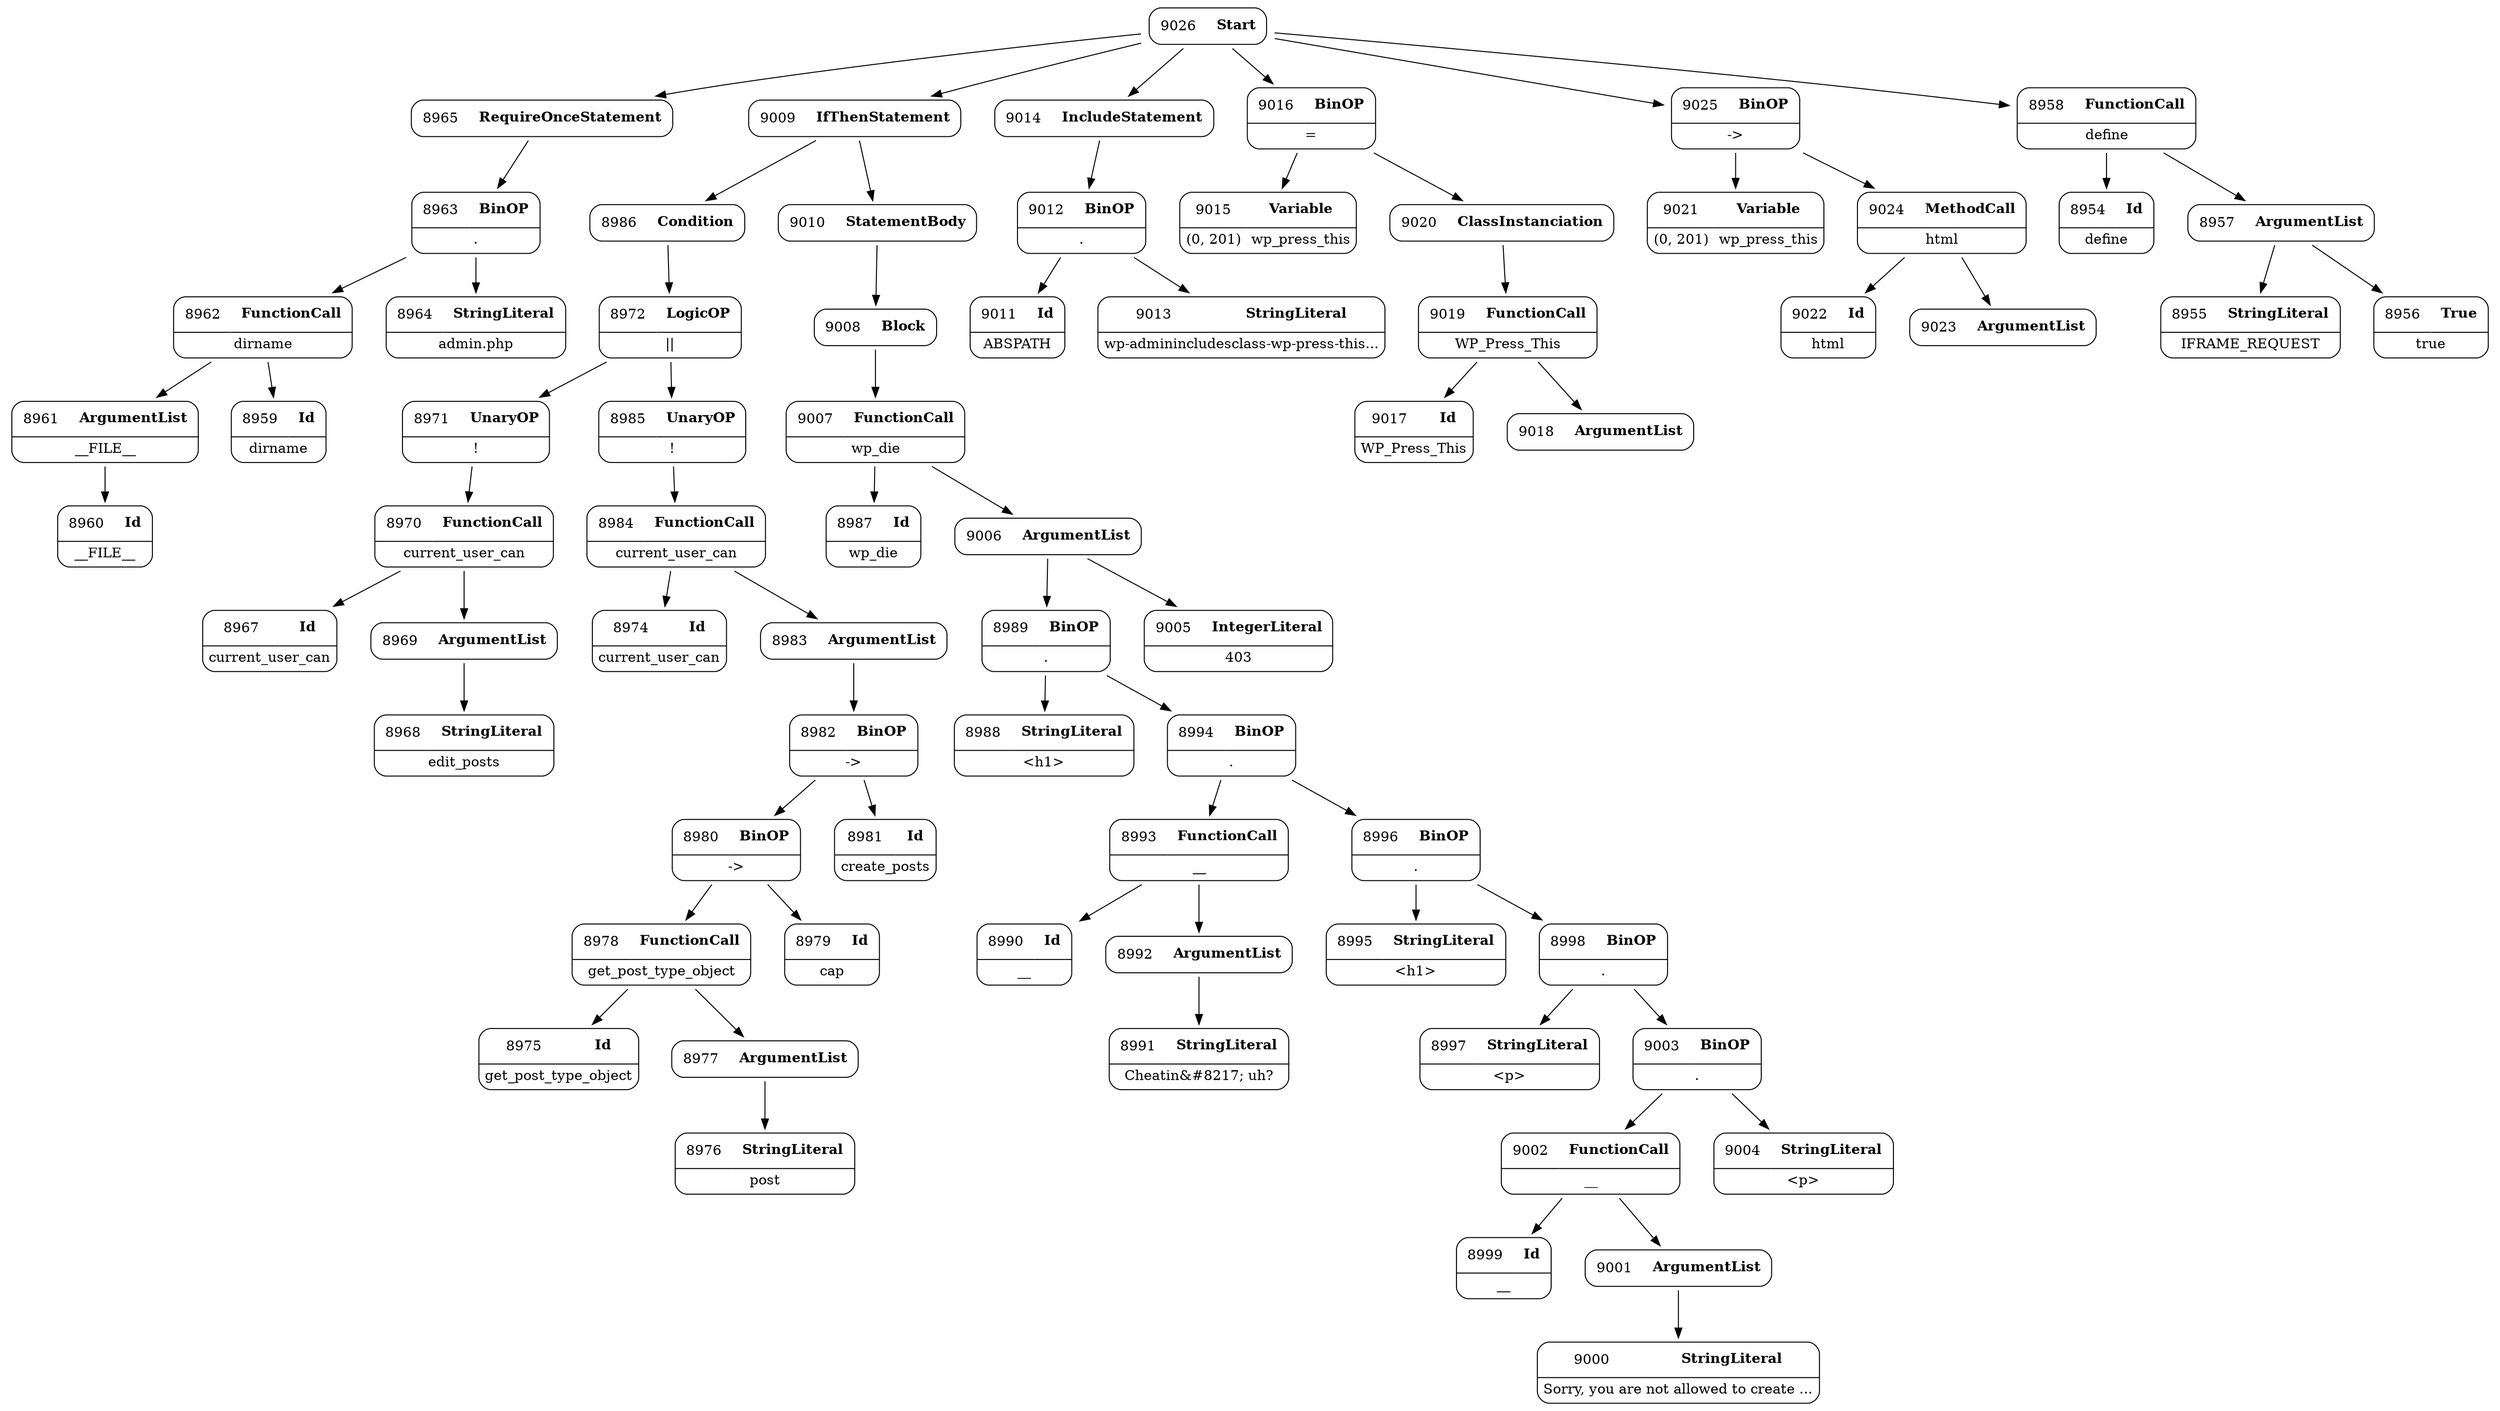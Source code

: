 digraph ast {
node [shape=none];
8960 [label=<<TABLE border='1' cellspacing='0' cellpadding='10' style='rounded' ><TR><TD border='0'>8960</TD><TD border='0'><B>Id</B></TD></TR><HR/><TR><TD border='0' cellpadding='5' colspan='2'>__FILE__</TD></TR></TABLE>>];
8961 [label=<<TABLE border='1' cellspacing='0' cellpadding='10' style='rounded' ><TR><TD border='0'>8961</TD><TD border='0'><B>ArgumentList</B></TD></TR><HR/><TR><TD border='0' cellpadding='5' colspan='2'>__FILE__</TD></TR></TABLE>>];
8961 -> 8960 [weight=2];
8962 [label=<<TABLE border='1' cellspacing='0' cellpadding='10' style='rounded' ><TR><TD border='0'>8962</TD><TD border='0'><B>FunctionCall</B></TD></TR><HR/><TR><TD border='0' cellpadding='5' colspan='2'>dirname</TD></TR></TABLE>>];
8962 -> 8959 [weight=2];
8962 -> 8961 [weight=2];
8963 [label=<<TABLE border='1' cellspacing='0' cellpadding='10' style='rounded' ><TR><TD border='0'>8963</TD><TD border='0'><B>BinOP</B></TD></TR><HR/><TR><TD border='0' cellpadding='5' colspan='2'>.</TD></TR></TABLE>>];
8963 -> 8962 [weight=2];
8963 -> 8964 [weight=2];
8964 [label=<<TABLE border='1' cellspacing='0' cellpadding='10' style='rounded' ><TR><TD border='0'>8964</TD><TD border='0'><B>StringLiteral</B></TD></TR><HR/><TR><TD border='0' cellpadding='5' colspan='2'>admin.php</TD></TR></TABLE>>];
8965 [label=<<TABLE border='1' cellspacing='0' cellpadding='10' style='rounded' ><TR><TD border='0'>8965</TD><TD border='0'><B>RequireOnceStatement</B></TD></TR></TABLE>>];
8965 -> 8963 [weight=2];
8967 [label=<<TABLE border='1' cellspacing='0' cellpadding='10' style='rounded' ><TR><TD border='0'>8967</TD><TD border='0'><B>Id</B></TD></TR><HR/><TR><TD border='0' cellpadding='5' colspan='2'>current_user_can</TD></TR></TABLE>>];
8968 [label=<<TABLE border='1' cellspacing='0' cellpadding='10' style='rounded' ><TR><TD border='0'>8968</TD><TD border='0'><B>StringLiteral</B></TD></TR><HR/><TR><TD border='0' cellpadding='5' colspan='2'>edit_posts</TD></TR></TABLE>>];
8969 [label=<<TABLE border='1' cellspacing='0' cellpadding='10' style='rounded' ><TR><TD border='0'>8969</TD><TD border='0'><B>ArgumentList</B></TD></TR></TABLE>>];
8969 -> 8968 [weight=2];
8970 [label=<<TABLE border='1' cellspacing='0' cellpadding='10' style='rounded' ><TR><TD border='0'>8970</TD><TD border='0'><B>FunctionCall</B></TD></TR><HR/><TR><TD border='0' cellpadding='5' colspan='2'>current_user_can</TD></TR></TABLE>>];
8970 -> 8967 [weight=2];
8970 -> 8969 [weight=2];
8971 [label=<<TABLE border='1' cellspacing='0' cellpadding='10' style='rounded' ><TR><TD border='0'>8971</TD><TD border='0'><B>UnaryOP</B></TD></TR><HR/><TR><TD border='0' cellpadding='5' colspan='2'>!</TD></TR></TABLE>>];
8971 -> 8970 [weight=2];
8972 [label=<<TABLE border='1' cellspacing='0' cellpadding='10' style='rounded' ><TR><TD border='0'>8972</TD><TD border='0'><B>LogicOP</B></TD></TR><HR/><TR><TD border='0' cellpadding='5' colspan='2'>||</TD></TR></TABLE>>];
8972 -> 8971 [weight=2];
8972 -> 8985 [weight=2];
8974 [label=<<TABLE border='1' cellspacing='0' cellpadding='10' style='rounded' ><TR><TD border='0'>8974</TD><TD border='0'><B>Id</B></TD></TR><HR/><TR><TD border='0' cellpadding='5' colspan='2'>current_user_can</TD></TR></TABLE>>];
8975 [label=<<TABLE border='1' cellspacing='0' cellpadding='10' style='rounded' ><TR><TD border='0'>8975</TD><TD border='0'><B>Id</B></TD></TR><HR/><TR><TD border='0' cellpadding='5' colspan='2'>get_post_type_object</TD></TR></TABLE>>];
8976 [label=<<TABLE border='1' cellspacing='0' cellpadding='10' style='rounded' ><TR><TD border='0'>8976</TD><TD border='0'><B>StringLiteral</B></TD></TR><HR/><TR><TD border='0' cellpadding='5' colspan='2'>post</TD></TR></TABLE>>];
8977 [label=<<TABLE border='1' cellspacing='0' cellpadding='10' style='rounded' ><TR><TD border='0'>8977</TD><TD border='0'><B>ArgumentList</B></TD></TR></TABLE>>];
8977 -> 8976 [weight=2];
8978 [label=<<TABLE border='1' cellspacing='0' cellpadding='10' style='rounded' ><TR><TD border='0'>8978</TD><TD border='0'><B>FunctionCall</B></TD></TR><HR/><TR><TD border='0' cellpadding='5' colspan='2'>get_post_type_object</TD></TR></TABLE>>];
8978 -> 8975 [weight=2];
8978 -> 8977 [weight=2];
8979 [label=<<TABLE border='1' cellspacing='0' cellpadding='10' style='rounded' ><TR><TD border='0'>8979</TD><TD border='0'><B>Id</B></TD></TR><HR/><TR><TD border='0' cellpadding='5' colspan='2'>cap</TD></TR></TABLE>>];
8980 [label=<<TABLE border='1' cellspacing='0' cellpadding='10' style='rounded' ><TR><TD border='0'>8980</TD><TD border='0'><B>BinOP</B></TD></TR><HR/><TR><TD border='0' cellpadding='5' colspan='2'>-&gt;</TD></TR></TABLE>>];
8980 -> 8978 [weight=2];
8980 -> 8979 [weight=2];
8981 [label=<<TABLE border='1' cellspacing='0' cellpadding='10' style='rounded' ><TR><TD border='0'>8981</TD><TD border='0'><B>Id</B></TD></TR><HR/><TR><TD border='0' cellpadding='5' colspan='2'>create_posts</TD></TR></TABLE>>];
8982 [label=<<TABLE border='1' cellspacing='0' cellpadding='10' style='rounded' ><TR><TD border='0'>8982</TD><TD border='0'><B>BinOP</B></TD></TR><HR/><TR><TD border='0' cellpadding='5' colspan='2'>-&gt;</TD></TR></TABLE>>];
8982 -> 8980 [weight=2];
8982 -> 8981 [weight=2];
8983 [label=<<TABLE border='1' cellspacing='0' cellpadding='10' style='rounded' ><TR><TD border='0'>8983</TD><TD border='0'><B>ArgumentList</B></TD></TR></TABLE>>];
8983 -> 8982 [weight=2];
8984 [label=<<TABLE border='1' cellspacing='0' cellpadding='10' style='rounded' ><TR><TD border='0'>8984</TD><TD border='0'><B>FunctionCall</B></TD></TR><HR/><TR><TD border='0' cellpadding='5' colspan='2'>current_user_can</TD></TR></TABLE>>];
8984 -> 8974 [weight=2];
8984 -> 8983 [weight=2];
8985 [label=<<TABLE border='1' cellspacing='0' cellpadding='10' style='rounded' ><TR><TD border='0'>8985</TD><TD border='0'><B>UnaryOP</B></TD></TR><HR/><TR><TD border='0' cellpadding='5' colspan='2'>!</TD></TR></TABLE>>];
8985 -> 8984 [weight=2];
8986 [label=<<TABLE border='1' cellspacing='0' cellpadding='10' style='rounded' ><TR><TD border='0'>8986</TD><TD border='0'><B>Condition</B></TD></TR></TABLE>>];
8986 -> 8972 [weight=2];
8987 [label=<<TABLE border='1' cellspacing='0' cellpadding='10' style='rounded' ><TR><TD border='0'>8987</TD><TD border='0'><B>Id</B></TD></TR><HR/><TR><TD border='0' cellpadding='5' colspan='2'>wp_die</TD></TR></TABLE>>];
8988 [label=<<TABLE border='1' cellspacing='0' cellpadding='10' style='rounded' ><TR><TD border='0'>8988</TD><TD border='0'><B>StringLiteral</B></TD></TR><HR/><TR><TD border='0' cellpadding='5' colspan='2'>&lt;h1&gt;</TD></TR></TABLE>>];
8989 [label=<<TABLE border='1' cellspacing='0' cellpadding='10' style='rounded' ><TR><TD border='0'>8989</TD><TD border='0'><B>BinOP</B></TD></TR><HR/><TR><TD border='0' cellpadding='5' colspan='2'>.</TD></TR></TABLE>>];
8989 -> 8988 [weight=2];
8989 -> 8994 [weight=2];
8990 [label=<<TABLE border='1' cellspacing='0' cellpadding='10' style='rounded' ><TR><TD border='0'>8990</TD><TD border='0'><B>Id</B></TD></TR><HR/><TR><TD border='0' cellpadding='5' colspan='2'>__</TD></TR></TABLE>>];
8991 [label=<<TABLE border='1' cellspacing='0' cellpadding='10' style='rounded' ><TR><TD border='0'>8991</TD><TD border='0'><B>StringLiteral</B></TD></TR><HR/><TR><TD border='0' cellpadding='5' colspan='2'>Cheatin&amp;#8217; uh?</TD></TR></TABLE>>];
8992 [label=<<TABLE border='1' cellspacing='0' cellpadding='10' style='rounded' ><TR><TD border='0'>8992</TD><TD border='0'><B>ArgumentList</B></TD></TR></TABLE>>];
8992 -> 8991 [weight=2];
8993 [label=<<TABLE border='1' cellspacing='0' cellpadding='10' style='rounded' ><TR><TD border='0'>8993</TD><TD border='0'><B>FunctionCall</B></TD></TR><HR/><TR><TD border='0' cellpadding='5' colspan='2'>__</TD></TR></TABLE>>];
8993 -> 8990 [weight=2];
8993 -> 8992 [weight=2];
8994 [label=<<TABLE border='1' cellspacing='0' cellpadding='10' style='rounded' ><TR><TD border='0'>8994</TD><TD border='0'><B>BinOP</B></TD></TR><HR/><TR><TD border='0' cellpadding='5' colspan='2'>.</TD></TR></TABLE>>];
8994 -> 8993 [weight=2];
8994 -> 8996 [weight=2];
8995 [label=<<TABLE border='1' cellspacing='0' cellpadding='10' style='rounded' ><TR><TD border='0'>8995</TD><TD border='0'><B>StringLiteral</B></TD></TR><HR/><TR><TD border='0' cellpadding='5' colspan='2'>&lt;h1&gt;</TD></TR></TABLE>>];
8996 [label=<<TABLE border='1' cellspacing='0' cellpadding='10' style='rounded' ><TR><TD border='0'>8996</TD><TD border='0'><B>BinOP</B></TD></TR><HR/><TR><TD border='0' cellpadding='5' colspan='2'>.</TD></TR></TABLE>>];
8996 -> 8995 [weight=2];
8996 -> 8998 [weight=2];
8997 [label=<<TABLE border='1' cellspacing='0' cellpadding='10' style='rounded' ><TR><TD border='0'>8997</TD><TD border='0'><B>StringLiteral</B></TD></TR><HR/><TR><TD border='0' cellpadding='5' colspan='2'>&lt;p&gt;</TD></TR></TABLE>>];
8998 [label=<<TABLE border='1' cellspacing='0' cellpadding='10' style='rounded' ><TR><TD border='0'>8998</TD><TD border='0'><B>BinOP</B></TD></TR><HR/><TR><TD border='0' cellpadding='5' colspan='2'>.</TD></TR></TABLE>>];
8998 -> 8997 [weight=2];
8998 -> 9003 [weight=2];
8999 [label=<<TABLE border='1' cellspacing='0' cellpadding='10' style='rounded' ><TR><TD border='0'>8999</TD><TD border='0'><B>Id</B></TD></TR><HR/><TR><TD border='0' cellpadding='5' colspan='2'>__</TD></TR></TABLE>>];
9000 [label=<<TABLE border='1' cellspacing='0' cellpadding='10' style='rounded' ><TR><TD border='0'>9000</TD><TD border='0'><B>StringLiteral</B></TD></TR><HR/><TR><TD border='0' cellpadding='5' colspan='2'>Sorry, you are not allowed to create ...</TD></TR></TABLE>>];
9001 [label=<<TABLE border='1' cellspacing='0' cellpadding='10' style='rounded' ><TR><TD border='0'>9001</TD><TD border='0'><B>ArgumentList</B></TD></TR></TABLE>>];
9001 -> 9000 [weight=2];
9002 [label=<<TABLE border='1' cellspacing='0' cellpadding='10' style='rounded' ><TR><TD border='0'>9002</TD><TD border='0'><B>FunctionCall</B></TD></TR><HR/><TR><TD border='0' cellpadding='5' colspan='2'>__</TD></TR></TABLE>>];
9002 -> 8999 [weight=2];
9002 -> 9001 [weight=2];
9003 [label=<<TABLE border='1' cellspacing='0' cellpadding='10' style='rounded' ><TR><TD border='0'>9003</TD><TD border='0'><B>BinOP</B></TD></TR><HR/><TR><TD border='0' cellpadding='5' colspan='2'>.</TD></TR></TABLE>>];
9003 -> 9002 [weight=2];
9003 -> 9004 [weight=2];
9004 [label=<<TABLE border='1' cellspacing='0' cellpadding='10' style='rounded' ><TR><TD border='0'>9004</TD><TD border='0'><B>StringLiteral</B></TD></TR><HR/><TR><TD border='0' cellpadding='5' colspan='2'>&lt;p&gt;</TD></TR></TABLE>>];
9005 [label=<<TABLE border='1' cellspacing='0' cellpadding='10' style='rounded' ><TR><TD border='0'>9005</TD><TD border='0'><B>IntegerLiteral</B></TD></TR><HR/><TR><TD border='0' cellpadding='5' colspan='2'>403</TD></TR></TABLE>>];
9006 [label=<<TABLE border='1' cellspacing='0' cellpadding='10' style='rounded' ><TR><TD border='0'>9006</TD><TD border='0'><B>ArgumentList</B></TD></TR></TABLE>>];
9006 -> 8989 [weight=2];
9006 -> 9005 [weight=2];
9007 [label=<<TABLE border='1' cellspacing='0' cellpadding='10' style='rounded' ><TR><TD border='0'>9007</TD><TD border='0'><B>FunctionCall</B></TD></TR><HR/><TR><TD border='0' cellpadding='5' colspan='2'>wp_die</TD></TR></TABLE>>];
9007 -> 8987 [weight=2];
9007 -> 9006 [weight=2];
9008 [label=<<TABLE border='1' cellspacing='0' cellpadding='10' style='rounded' ><TR><TD border='0'>9008</TD><TD border='0'><B>Block</B></TD></TR></TABLE>>];
9008 -> 9007 [weight=2];
9009 [label=<<TABLE border='1' cellspacing='0' cellpadding='10' style='rounded' ><TR><TD border='0'>9009</TD><TD border='0'><B>IfThenStatement</B></TD></TR></TABLE>>];
9009 -> 8986 [weight=2];
9009 -> 9010 [weight=2];
9010 [label=<<TABLE border='1' cellspacing='0' cellpadding='10' style='rounded' ><TR><TD border='0'>9010</TD><TD border='0'><B>StatementBody</B></TD></TR></TABLE>>];
9010 -> 9008 [weight=2];
9011 [label=<<TABLE border='1' cellspacing='0' cellpadding='10' style='rounded' ><TR><TD border='0'>9011</TD><TD border='0'><B>Id</B></TD></TR><HR/><TR><TD border='0' cellpadding='5' colspan='2'>ABSPATH</TD></TR></TABLE>>];
9012 [label=<<TABLE border='1' cellspacing='0' cellpadding='10' style='rounded' ><TR><TD border='0'>9012</TD><TD border='0'><B>BinOP</B></TD></TR><HR/><TR><TD border='0' cellpadding='5' colspan='2'>.</TD></TR></TABLE>>];
9012 -> 9011 [weight=2];
9012 -> 9013 [weight=2];
9013 [label=<<TABLE border='1' cellspacing='0' cellpadding='10' style='rounded' ><TR><TD border='0'>9013</TD><TD border='0'><B>StringLiteral</B></TD></TR><HR/><TR><TD border='0' cellpadding='5' colspan='2'>wp-adminincludesclass-wp-press-this...</TD></TR></TABLE>>];
9014 [label=<<TABLE border='1' cellspacing='0' cellpadding='10' style='rounded' ><TR><TD border='0'>9014</TD><TD border='0'><B>IncludeStatement</B></TD></TR></TABLE>>];
9014 -> 9012 [weight=2];
9015 [label=<<TABLE border='1' cellspacing='0' cellpadding='10' style='rounded' ><TR><TD border='0'>9015</TD><TD border='0'><B>Variable</B></TD></TR><HR/><TR><TD border='0' cellpadding='5'>(0, 201)</TD><TD border='0' cellpadding='5'>wp_press_this</TD></TR></TABLE>>];
9016 [label=<<TABLE border='1' cellspacing='0' cellpadding='10' style='rounded' ><TR><TD border='0'>9016</TD><TD border='0'><B>BinOP</B></TD></TR><HR/><TR><TD border='0' cellpadding='5' colspan='2'>=</TD></TR></TABLE>>];
9016 -> 9015 [weight=2];
9016 -> 9020 [weight=2];
9017 [label=<<TABLE border='1' cellspacing='0' cellpadding='10' style='rounded' ><TR><TD border='0'>9017</TD><TD border='0'><B>Id</B></TD></TR><HR/><TR><TD border='0' cellpadding='5' colspan='2'>WP_Press_This</TD></TR></TABLE>>];
9018 [label=<<TABLE border='1' cellspacing='0' cellpadding='10' style='rounded' ><TR><TD border='0'>9018</TD><TD border='0'><B>ArgumentList</B></TD></TR></TABLE>>];
9019 [label=<<TABLE border='1' cellspacing='0' cellpadding='10' style='rounded' ><TR><TD border='0'>9019</TD><TD border='0'><B>FunctionCall</B></TD></TR><HR/><TR><TD border='0' cellpadding='5' colspan='2'>WP_Press_This</TD></TR></TABLE>>];
9019 -> 9017 [weight=2];
9019 -> 9018 [weight=2];
9020 [label=<<TABLE border='1' cellspacing='0' cellpadding='10' style='rounded' ><TR><TD border='0'>9020</TD><TD border='0'><B>ClassInstanciation</B></TD></TR></TABLE>>];
9020 -> 9019 [weight=2];
9021 [label=<<TABLE border='1' cellspacing='0' cellpadding='10' style='rounded' ><TR><TD border='0'>9021</TD><TD border='0'><B>Variable</B></TD></TR><HR/><TR><TD border='0' cellpadding='5'>(0, 201)</TD><TD border='0' cellpadding='5'>wp_press_this</TD></TR></TABLE>>];
9022 [label=<<TABLE border='1' cellspacing='0' cellpadding='10' style='rounded' ><TR><TD border='0'>9022</TD><TD border='0'><B>Id</B></TD></TR><HR/><TR><TD border='0' cellpadding='5' colspan='2'>html</TD></TR></TABLE>>];
9023 [label=<<TABLE border='1' cellspacing='0' cellpadding='10' style='rounded' ><TR><TD border='0'>9023</TD><TD border='0'><B>ArgumentList</B></TD></TR></TABLE>>];
9024 [label=<<TABLE border='1' cellspacing='0' cellpadding='10' style='rounded' ><TR><TD border='0'>9024</TD><TD border='0'><B>MethodCall</B></TD></TR><HR/><TR><TD border='0' cellpadding='5' colspan='2'>html</TD></TR></TABLE>>];
9024 -> 9022 [weight=2];
9024 -> 9023 [weight=2];
9025 [label=<<TABLE border='1' cellspacing='0' cellpadding='10' style='rounded' ><TR><TD border='0'>9025</TD><TD border='0'><B>BinOP</B></TD></TR><HR/><TR><TD border='0' cellpadding='5' colspan='2'>-&gt;</TD></TR></TABLE>>];
9025 -> 9021 [weight=2];
9025 -> 9024 [weight=2];
9026 [label=<<TABLE border='1' cellspacing='0' cellpadding='10' style='rounded' ><TR><TD border='0'>9026</TD><TD border='0'><B>Start</B></TD></TR></TABLE>>];
9026 -> 8958 [weight=2];
9026 -> 8965 [weight=2];
9026 -> 9009 [weight=2];
9026 -> 9014 [weight=2];
9026 -> 9016 [weight=2];
9026 -> 9025 [weight=2];
8954 [label=<<TABLE border='1' cellspacing='0' cellpadding='10' style='rounded' ><TR><TD border='0'>8954</TD><TD border='0'><B>Id</B></TD></TR><HR/><TR><TD border='0' cellpadding='5' colspan='2'>define</TD></TR></TABLE>>];
8955 [label=<<TABLE border='1' cellspacing='0' cellpadding='10' style='rounded' ><TR><TD border='0'>8955</TD><TD border='0'><B>StringLiteral</B></TD></TR><HR/><TR><TD border='0' cellpadding='5' colspan='2'>IFRAME_REQUEST</TD></TR></TABLE>>];
8956 [label=<<TABLE border='1' cellspacing='0' cellpadding='10' style='rounded' ><TR><TD border='0'>8956</TD><TD border='0'><B>True</B></TD></TR><HR/><TR><TD border='0' cellpadding='5' colspan='2'>true</TD></TR></TABLE>>];
8957 [label=<<TABLE border='1' cellspacing='0' cellpadding='10' style='rounded' ><TR><TD border='0'>8957</TD><TD border='0'><B>ArgumentList</B></TD></TR></TABLE>>];
8957 -> 8955 [weight=2];
8957 -> 8956 [weight=2];
8958 [label=<<TABLE border='1' cellspacing='0' cellpadding='10' style='rounded' ><TR><TD border='0'>8958</TD><TD border='0'><B>FunctionCall</B></TD></TR><HR/><TR><TD border='0' cellpadding='5' colspan='2'>define</TD></TR></TABLE>>];
8958 -> 8954 [weight=2];
8958 -> 8957 [weight=2];
8959 [label=<<TABLE border='1' cellspacing='0' cellpadding='10' style='rounded' ><TR><TD border='0'>8959</TD><TD border='0'><B>Id</B></TD></TR><HR/><TR><TD border='0' cellpadding='5' colspan='2'>dirname</TD></TR></TABLE>>];
}
